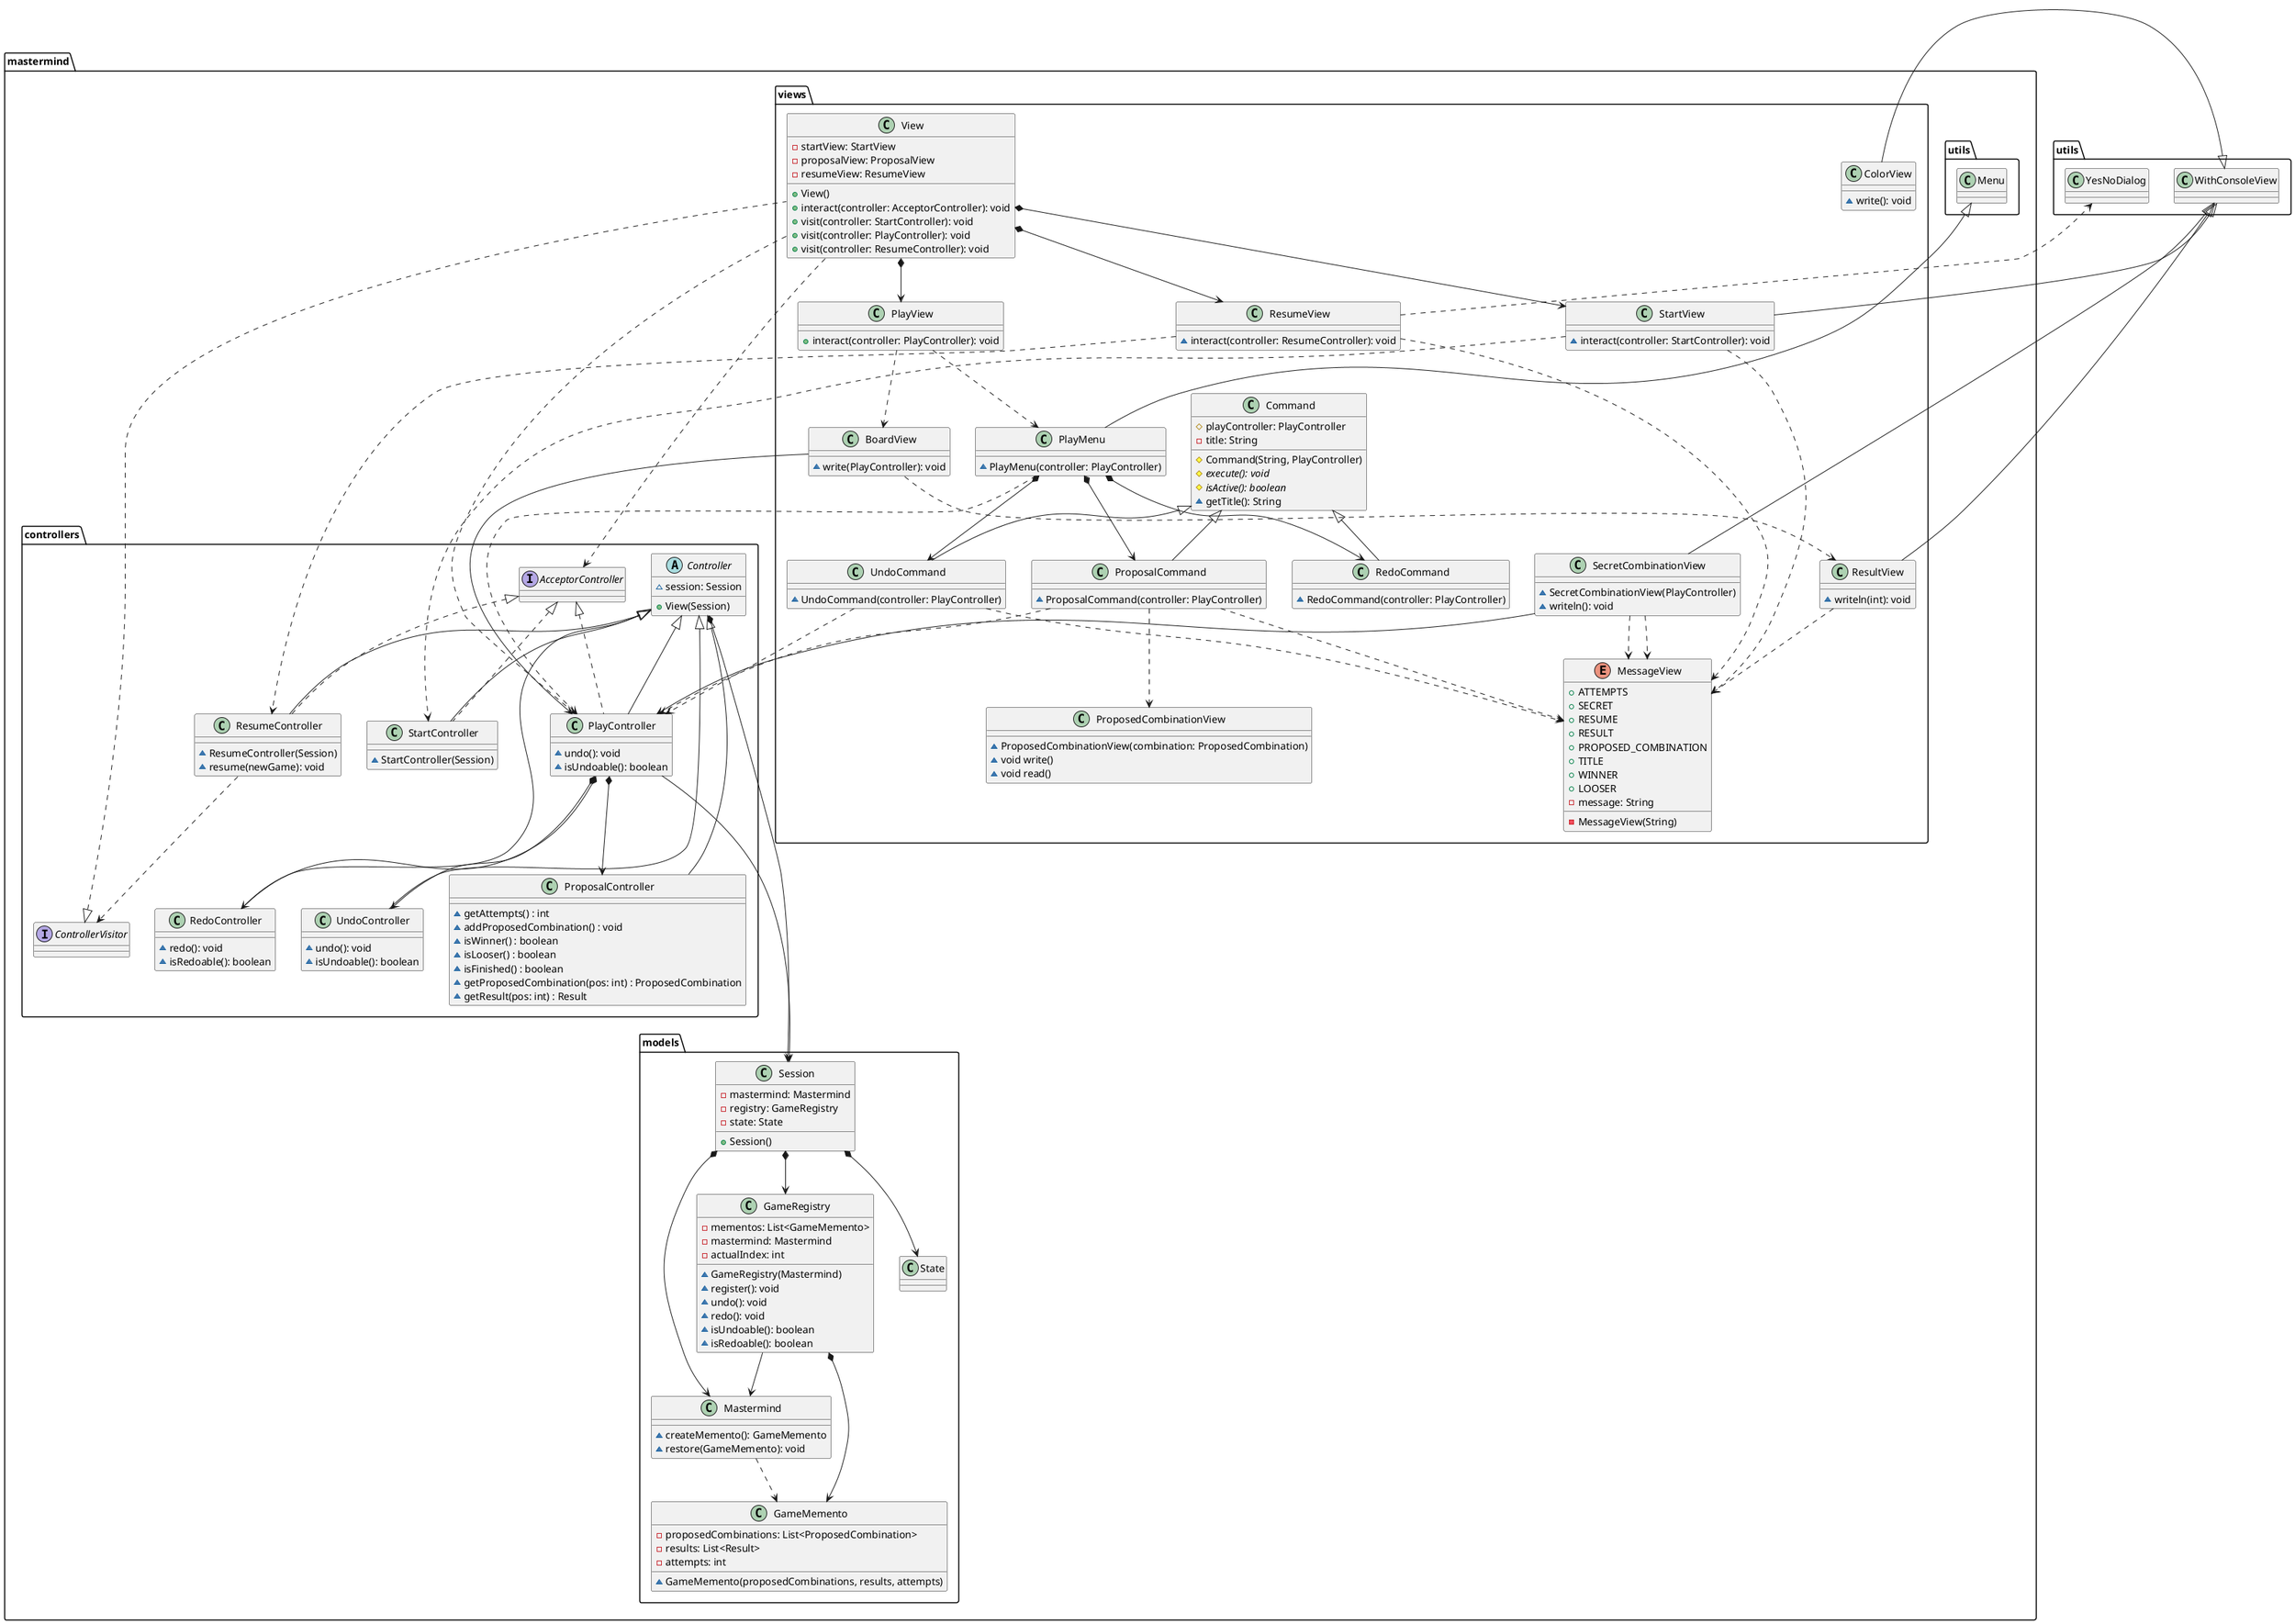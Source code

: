 @startuml

top to bottom direction

class mastermind.views.ColorView {
    ~ write(): void
}
utils.WithConsoleView <|--- mastermind.views.ColorView

class mastermind.views.SecretCombinationView {
    ~ SecretCombinationView(PlayController)
    ~ writeln(): void
}
utils.WithConsoleView <|--- mastermind.views.SecretCombinationView
mastermind.views.SecretCombinationView ..> mastermind.views.MessageView
mastermind.views.SecretCombinationView --> mastermind.controllers.PlayController
mastermind.views.SecretCombinationView ..> mastermind.views.MessageView

class mastermind.views.ProposedCombinationView {
    ~ ProposedCombinationView(combination: ProposedCombination)
    ~ void write()
    ~ void read()
}

enum mastermind.views.MessageView {
    + ATTEMPTS
   	+ SECRET
   	+ RESUME
   	+ RESULT
   	+ PROPOSED_COMBINATION
   	+ TITLE
   	+ WINNER
   	+ LOOSER
    - message: String
    - MessageView(String)
}

class mastermind.views.Command {
    # playController: PlayController
    - title: String
    # Command(String, PlayController)
    # {abstract} execute(): void
    # {abstract} isActive(): boolean
    ~ getTitle(): String
}

class mastermind.views.RedoCommand {
    ~ RedoCommand(controller: PlayController)
}
mastermind.views.Command <|-- mastermind.views.RedoCommand

class mastermind.views.UndoCommand {
    ~ UndoCommand(controller: PlayController)
}
mastermind.views.Command <|-- mastermind.views.UndoCommand
mastermind.views.UndoCommand ..> mastermind.views.MessageView
mastermind.views.UndoCommand ..> mastermind.controllers.PlayController

class mastermind.views.ProposalCommand {
    ~ ProposalCommand(controller: PlayController)
}
mastermind.views.Command <|-- mastermind.views.ProposalCommand
mastermind.views.ProposalCommand ..> mastermind.views.ProposedCombinationView
mastermind.views.ProposalCommand ..> mastermind.controllers.PlayController
mastermind.views.ProposalCommand ..> mastermind.views.MessageView

class mastermind.views.PlayMenu {
    ~ PlayMenu(controller: PlayController)
}
mastermind.utils.Menu <|--- mastermind.views.PlayMenu
mastermind.views.PlayMenu ..> mastermind.controllers.PlayController
mastermind.views.PlayMenu *--> mastermind.views.ProposalCommand
mastermind.views.PlayMenu *--> mastermind.views.UndoCommand
mastermind.views.PlayMenu *--> mastermind.views.RedoCommand

class mastermind.views.PlayView {
    + interact(controller: PlayController): void
}
mastermind.views.PlayView ..> mastermind.views.PlayMenu
mastermind.views.PlayView ..> mastermind.views.BoardView

class mastermind.views.ResultView {
    ~ writeln(int): void
}
utils.WithConsoleView <|-- mastermind.views.ResultView
mastermind.views.ResultView ..> mastermind.views.MessageView

class mastermind.views.ResumeView {
    ~ interact(controller: ResumeController): void
}
mastermind.views.ResumeView ..> mastermind.controllers.ResumeController
mastermind.views.ResumeView ..> utils.YesNoDialog
mastermind.views.ResumeView ..> mastermind.views.MessageView

class mastermind.views.StartView {
    ~ interact(controller: StartController): void
}
utils.WithConsoleView <|-- mastermind.views.StartView
mastermind.views.StartView ..> mastermind.controllers.StartController
mastermind.views.StartView ..> mastermind.views.MessageView

class mastermind.views.View {
    - startView: StartView
    - proposalView: ProposalView
    - resumeView: ResumeView
    + View()
    + interact(controller: AcceptorController): void
    + visit(controller: StartController): void
    + visit(controller: PlayController): void
    + visit(controller: ResumeController): void
}
mastermind.controllers.ControllerVisitor <|.. mastermind.views.View
mastermind.views.View ..> mastermind.controllers.AcceptorController
mastermind.views.View ..> mastermind.controllers.PlayController
mastermind.views.View *--> mastermind.views.StartView
mastermind.views.View *--> mastermind.views.PlayView
mastermind.views.View *--> mastermind.views.ResumeView

interface mastermind.controllers.AcceptorController { }
interface mastermind.controllers.ControllerVisitor { }

abstract class mastermind.controllers.Controller {
    ~ session: Session
    + View(Session)
}
mastermind.controllers.PlayController ---> mastermind.models.Session
mastermind.controllers.Controller *--> mastermind.models.Session

class mastermind.controllers.RedoController {
    ~ redo(): void
    ~ isRedoable(): boolean
}
mastermind.controllers.Controller <|-- mastermind.controllers.RedoController

class mastermind.controllers.UndoController {
    ~ undo(): void
    ~ isUndoable(): boolean
}
mastermind.controllers.Controller <|-- mastermind.controllers.UndoController

class mastermind.controllers.ProposalController {
    ~ getAttempts() : int
    ~ addProposedCombination() : void
    ~ isWinner() : boolean
    ~ isLooser() : boolean
    ~ isFinished() : boolean
    ~ getProposedCombination(pos: int) : ProposedCombination
    ~ getResult(pos: int) : Result
}
mastermind.controllers.Controller <|-- mastermind.controllers.ProposalController

class mastermind.controllers.PlayController {
    ~ undo(): void
    ~ isUndoable(): boolean
}
mastermind.controllers.Controller <|-- mastermind.controllers.PlayController
mastermind.controllers.AcceptorController <|.. mastermind.controllers.PlayController
mastermind.controllers.PlayController *--> mastermind.controllers.UndoController
mastermind.controllers.PlayController *--> mastermind.controllers.RedoController
mastermind.controllers.PlayController *--> mastermind.controllers.ProposalController

class mastermind.models.Session {
    - mastermind: Mastermind
    - registry: GameRegistry
    - state: State
    + Session()
}
mastermind.models.Session *--> mastermind.models.Mastermind
mastermind.models.Session *--> mastermind.models.GameRegistry
mastermind.models.Session *--> mastermind.models.State

class mastermind.models.GameRegistry {
   - mementos: List<GameMemento>
   - mastermind: Mastermind
   - actualIndex: int
   ~ GameRegistry(Mastermind)
   ~ register(): void
   ~ undo(): void
   ~ redo(): void
   ~ isUndoable(): boolean
   ~ isRedoable(): boolean
}
mastermind.models.GameRegistry *--> mastermind.models.GameMemento
mastermind.models.GameRegistry --> mastermind.models.Mastermind

class mastermind.models.Mastermind {
   ~ createMemento(): GameMemento
   ~ restore(GameMemento): void
}
mastermind.models.Mastermind ..> mastermind.models.GameMemento

class mastermind.models.GameMemento {
   - proposedCombinations: List<ProposedCombination>
   - results: List<Result>
   - attempts: int
   ~ GameMemento(proposedCombinations, results, attempts)
}

class mastermind.views.BoardView {
   ~ write(PlayController): void
}
mastermind.views.BoardView --> mastermind.controllers.PlayController
mastermind.views.BoardView ..> mastermind.views.ResultView

class mastermind.controllers.ResumeController {
   ~ ResumeController(Session)
   ~ resume(newGame): void
}
mastermind.controllers.AcceptorController <|.. mastermind.controllers.ResumeController
mastermind.controllers.Controller <|-- mastermind.controllers.ResumeController
mastermind.controllers.ResumeController ..> mastermind.controllers.ControllerVisitor

class mastermind.controllers.StartController {
   ~ StartController(Session)
}
mastermind.controllers.AcceptorController <|.. mastermind.controllers.StartController
mastermind.controllers.Controller <|-- mastermind.controllers.StartController

@enduml